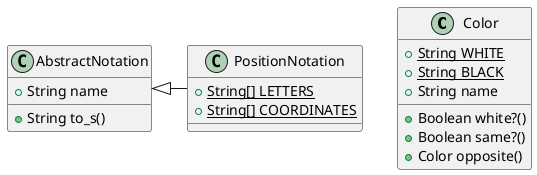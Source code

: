 @startuml
class Color {
    + {static} String WHITE
    + {static} String BLACK
    + String name

    + Boolean white?()
    + Boolean same?()
    + Color opposite()
}

class AbstractNotation {
    + String name
    + String to_s()
}

class PositionNotation {
    + {static} String[] LETTERS
    + {static} String[] COORDINATES
}

AbstractNotation <|- PositionNotation


@enduml
